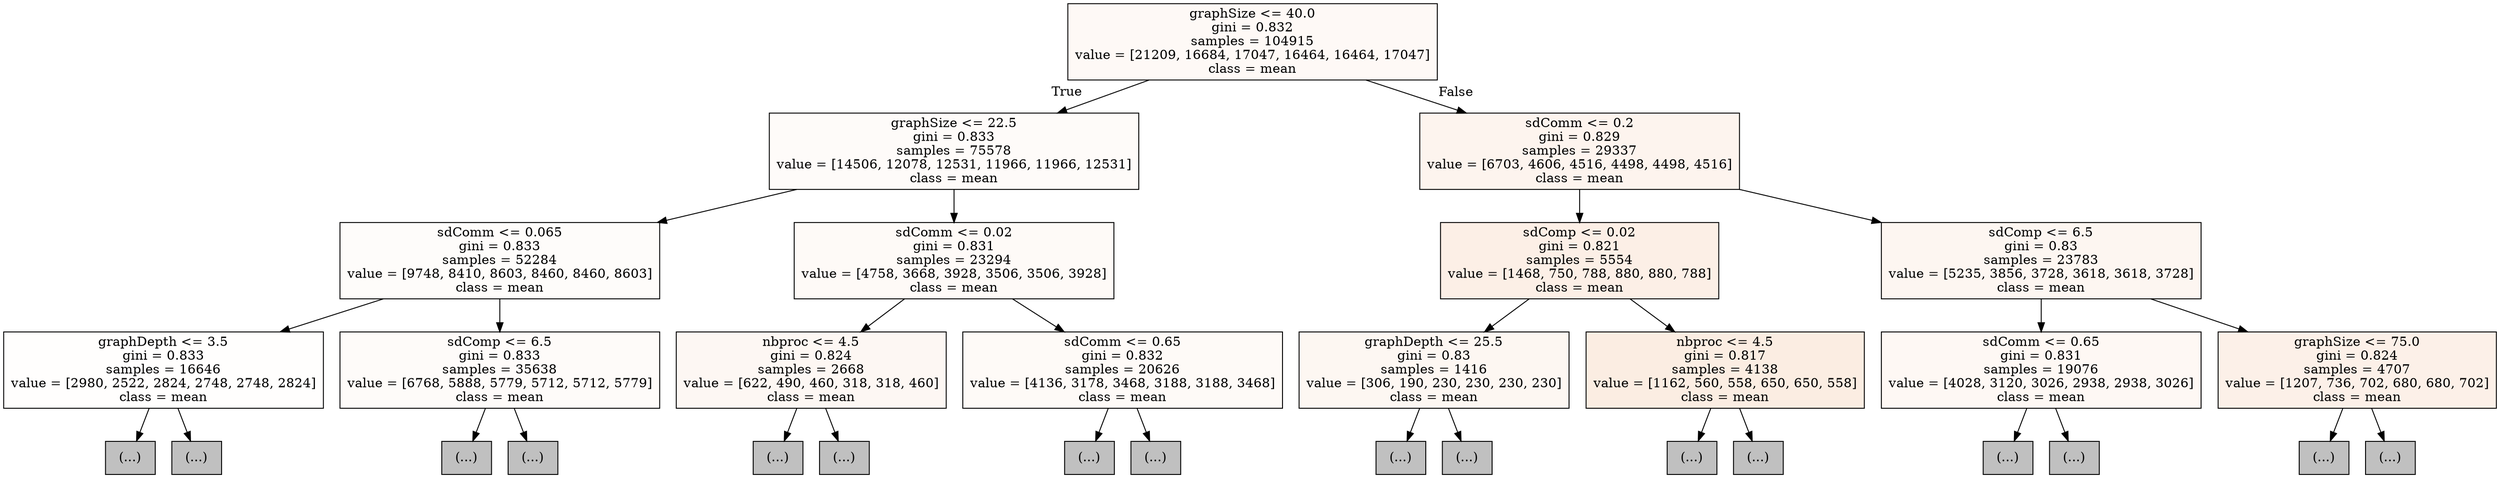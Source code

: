 digraph Tree {
node [shape=box, style="filled", color="black"] ;
0 [label="graphSize <= 40.0\ngini = 0.832\nsamples = 104915\nvalue = [21209, 16684, 17047, 16464, 16464, 17047]\nclass = mean", fillcolor="#fef9f6"] ;
1 [label="graphSize <= 22.5\ngini = 0.833\nsamples = 75578\nvalue = [14506, 12078, 12531, 11966, 11966, 12531]\nclass = mean", fillcolor="#fefbf9"] ;
0 -> 1 [labeldistance=2.5, labelangle=45, headlabel="True"] ;
2 [label="sdComm <= 0.065\ngini = 0.833\nsamples = 52284\nvalue = [9748, 8410, 8603, 8460, 8460, 8603]\nclass = mean", fillcolor="#fefcfa"] ;
1 -> 2 ;
3 [label="graphDepth <= 3.5\ngini = 0.833\nsamples = 16646\nvalue = [2980, 2522, 2824, 2748, 2748, 2824]\nclass = mean", fillcolor="#fffefd"] ;
2 -> 3 ;
4 [label="(...)", fillcolor="#C0C0C0"] ;
3 -> 4 ;
27 [label="(...)", fillcolor="#C0C0C0"] ;
3 -> 27 ;
50 [label="sdComp <= 6.5\ngini = 0.833\nsamples = 35638\nvalue = [6768, 5888, 5779, 5712, 5712, 5779]\nclass = mean", fillcolor="#fefbf9"] ;
2 -> 50 ;
51 [label="(...)", fillcolor="#C0C0C0"] ;
50 -> 51 ;
194 [label="(...)", fillcolor="#C0C0C0"] ;
50 -> 194 ;
217 [label="sdComm <= 0.02\ngini = 0.831\nsamples = 23294\nvalue = [4758, 3668, 3928, 3506, 3506, 3928]\nclass = mean", fillcolor="#fefaf7"] ;
1 -> 217 ;
218 [label="nbproc <= 4.5\ngini = 0.824\nsamples = 2668\nvalue = [622, 490, 460, 318, 318, 460]\nclass = mean", fillcolor="#fdf7f3"] ;
217 -> 218 ;
219 [label="(...)", fillcolor="#C0C0C0"] ;
218 -> 219 ;
230 [label="(...)", fillcolor="#C0C0C0"] ;
218 -> 230 ;
241 [label="sdComm <= 0.65\ngini = 0.832\nsamples = 20626\nvalue = [4136, 3178, 3468, 3188, 3188, 3468]\nclass = mean", fillcolor="#fefaf7"] ;
217 -> 241 ;
242 [label="(...)", fillcolor="#C0C0C0"] ;
241 -> 242 ;
337 [label="(...)", fillcolor="#C0C0C0"] ;
241 -> 337 ;
432 [label="sdComm <= 0.2\ngini = 0.829\nsamples = 29337\nvalue = [6703, 4606, 4516, 4498, 4498, 4516]\nclass = mean", fillcolor="#fdf4ee"] ;
0 -> 432 [labeldistance=2.5, labelangle=-45, headlabel="False"] ;
433 [label="sdComp <= 0.02\ngini = 0.821\nsamples = 5554\nvalue = [1468, 750, 788, 880, 880, 788]\nclass = mean", fillcolor="#fcefe6"] ;
432 -> 433 ;
434 [label="graphDepth <= 25.5\ngini = 0.83\nsamples = 1416\nvalue = [306, 190, 230, 230, 230, 230]\nclass = mean", fillcolor="#fdf7f2"] ;
433 -> 434 ;
435 [label="(...)", fillcolor="#C0C0C0"] ;
434 -> 435 ;
470 [label="(...)", fillcolor="#C0C0C0"] ;
434 -> 470 ;
481 [label="nbproc <= 4.5\ngini = 0.817\nsamples = 4138\nvalue = [1162, 560, 558, 650, 650, 558]\nclass = mean", fillcolor="#fbede2"] ;
433 -> 481 ;
482 [label="(...)", fillcolor="#C0C0C0"] ;
481 -> 482 ;
553 [label="(...)", fillcolor="#C0C0C0"] ;
481 -> 553 ;
624 [label="sdComp <= 6.5\ngini = 0.83\nsamples = 23783\nvalue = [5235, 3856, 3728, 3618, 3618, 3728]\nclass = mean", fillcolor="#fdf6f1"] ;
432 -> 624 ;
625 [label="sdComm <= 0.65\ngini = 0.831\nsamples = 19076\nvalue = [4028, 3120, 3026, 2938, 2938, 3026]\nclass = mean", fillcolor="#fef8f4"] ;
624 -> 625 ;
626 [label="(...)", fillcolor="#C0C0C0"] ;
625 -> 626 ;
673 [label="(...)", fillcolor="#C0C0C0"] ;
625 -> 673 ;
816 [label="graphSize <= 75.0\ngini = 0.824\nsamples = 4707\nvalue = [1207, 736, 702, 680, 680, 702]\nclass = mean", fillcolor="#fcf0e8"] ;
624 -> 816 ;
817 [label="(...)", fillcolor="#C0C0C0"] ;
816 -> 817 ;
840 [label="(...)", fillcolor="#C0C0C0"] ;
816 -> 840 ;
}
